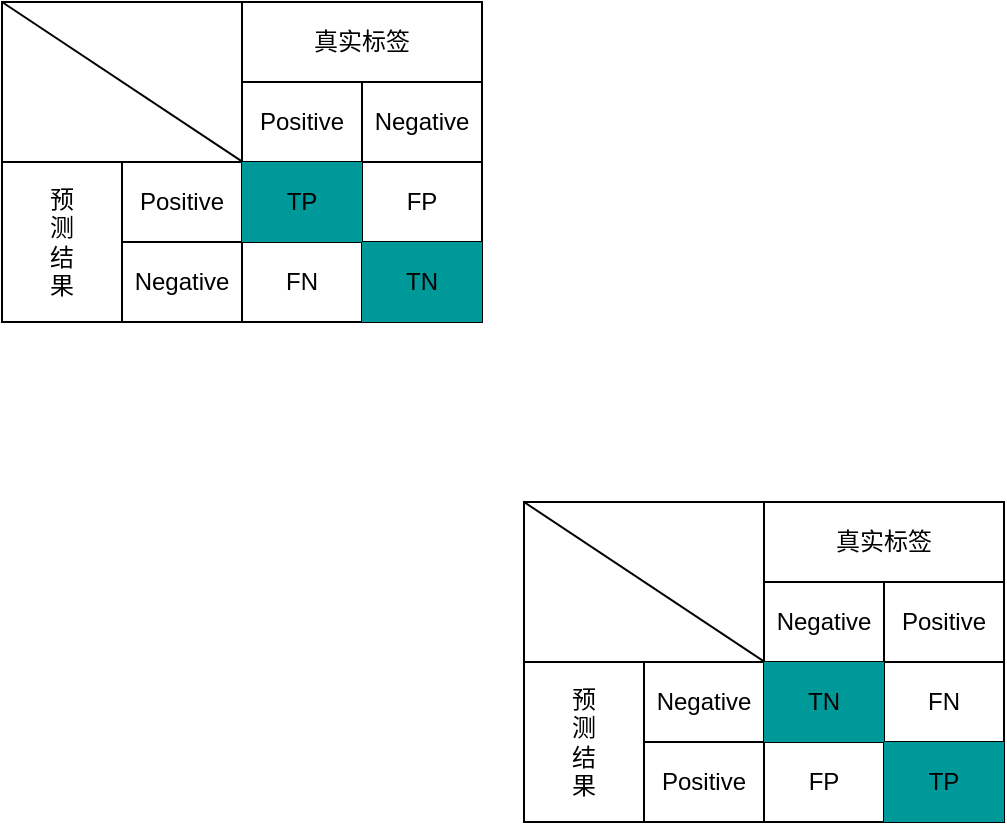 <mxfile version="20.3.7" type="github">
  <diagram id="wFE0QG_FPsp0jaGvCLVb" name="Page-1">
    <mxGraphModel dx="620" dy="347" grid="1" gridSize="10" guides="1" tooltips="1" connect="1" arrows="1" fold="1" page="1" pageScale="1" pageWidth="850" pageHeight="1100" math="0" shadow="0">
      <root>
        <mxCell id="0" />
        <mxCell id="1" parent="0" />
        <mxCell id="1DVEbp6qJdUZyQqGjvB6-1" value="" style="shape=table;html=1;whiteSpace=wrap;startSize=0;container=1;collapsible=0;childLayout=tableLayout;" parent="1" vertex="1">
          <mxGeometry x="109" y="300" width="240" height="160" as="geometry" />
        </mxCell>
        <mxCell id="1DVEbp6qJdUZyQqGjvB6-2" value="" style="shape=tableRow;horizontal=0;startSize=0;swimlaneHead=0;swimlaneBody=0;top=0;left=0;bottom=0;right=0;collapsible=0;dropTarget=0;fillColor=none;points=[[0,0.5],[1,0.5]];portConstraint=eastwest;" parent="1DVEbp6qJdUZyQqGjvB6-1" vertex="1">
          <mxGeometry width="240" height="40" as="geometry" />
        </mxCell>
        <mxCell id="1DVEbp6qJdUZyQqGjvB6-3" value="" style="shape=partialRectangle;html=1;whiteSpace=wrap;connectable=0;fillColor=none;top=0;left=0;bottom=0;right=0;overflow=hidden;rowspan=2;colspan=2;" parent="1DVEbp6qJdUZyQqGjvB6-2" vertex="1">
          <mxGeometry width="120" height="80" as="geometry">
            <mxRectangle width="60" height="40" as="alternateBounds" />
          </mxGeometry>
        </mxCell>
        <mxCell id="1DVEbp6qJdUZyQqGjvB6-4" value="" style="shape=partialRectangle;html=1;whiteSpace=wrap;connectable=0;fillColor=none;top=0;left=0;bottom=0;right=0;overflow=hidden;" parent="1DVEbp6qJdUZyQqGjvB6-2" vertex="1" visible="0">
          <mxGeometry x="60" width="60" height="40" as="geometry">
            <mxRectangle width="60" height="40" as="alternateBounds" />
          </mxGeometry>
        </mxCell>
        <mxCell id="1DVEbp6qJdUZyQqGjvB6-5" value="真实标签" style="shape=partialRectangle;html=1;whiteSpace=wrap;connectable=0;fillColor=none;top=0;left=0;bottom=0;right=0;overflow=hidden;rowspan=1;colspan=2;" parent="1DVEbp6qJdUZyQqGjvB6-2" vertex="1">
          <mxGeometry x="120" width="120" height="40" as="geometry">
            <mxRectangle width="60" height="40" as="alternateBounds" />
          </mxGeometry>
        </mxCell>
        <mxCell id="1DVEbp6qJdUZyQqGjvB6-18" style="shape=partialRectangle;html=1;whiteSpace=wrap;connectable=0;fillColor=none;top=0;left=0;bottom=0;right=0;overflow=hidden;" parent="1DVEbp6qJdUZyQqGjvB6-2" vertex="1" visible="0">
          <mxGeometry x="180" width="60" height="40" as="geometry">
            <mxRectangle width="60" height="40" as="alternateBounds" />
          </mxGeometry>
        </mxCell>
        <mxCell id="1DVEbp6qJdUZyQqGjvB6-6" value="" style="shape=tableRow;horizontal=0;startSize=0;swimlaneHead=0;swimlaneBody=0;top=0;left=0;bottom=0;right=0;collapsible=0;dropTarget=0;fillColor=none;points=[[0,0.5],[1,0.5]];portConstraint=eastwest;" parent="1DVEbp6qJdUZyQqGjvB6-1" vertex="1">
          <mxGeometry y="40" width="240" height="40" as="geometry" />
        </mxCell>
        <mxCell id="1DVEbp6qJdUZyQqGjvB6-7" value="" style="shape=partialRectangle;html=1;whiteSpace=wrap;connectable=0;fillColor=none;top=0;left=0;bottom=0;right=0;overflow=hidden;" parent="1DVEbp6qJdUZyQqGjvB6-6" vertex="1" visible="0">
          <mxGeometry width="60" height="40" as="geometry">
            <mxRectangle width="60" height="40" as="alternateBounds" />
          </mxGeometry>
        </mxCell>
        <mxCell id="1DVEbp6qJdUZyQqGjvB6-8" value="" style="shape=partialRectangle;html=1;whiteSpace=wrap;connectable=0;fillColor=none;top=0;left=0;bottom=0;right=0;overflow=hidden;" parent="1DVEbp6qJdUZyQqGjvB6-6" vertex="1" visible="0">
          <mxGeometry x="60" width="60" height="40" as="geometry">
            <mxRectangle width="60" height="40" as="alternateBounds" />
          </mxGeometry>
        </mxCell>
        <mxCell id="1DVEbp6qJdUZyQqGjvB6-9" value="Positive" style="shape=partialRectangle;html=1;whiteSpace=wrap;connectable=0;fillColor=none;top=0;left=0;bottom=0;right=0;overflow=hidden;" parent="1DVEbp6qJdUZyQqGjvB6-6" vertex="1">
          <mxGeometry x="120" width="60" height="40" as="geometry">
            <mxRectangle width="60" height="40" as="alternateBounds" />
          </mxGeometry>
        </mxCell>
        <mxCell id="1DVEbp6qJdUZyQqGjvB6-19" value="Negative" style="shape=partialRectangle;html=1;whiteSpace=wrap;connectable=0;fillColor=none;top=0;left=0;bottom=0;right=0;overflow=hidden;" parent="1DVEbp6qJdUZyQqGjvB6-6" vertex="1">
          <mxGeometry x="180" width="60" height="40" as="geometry">
            <mxRectangle width="60" height="40" as="alternateBounds" />
          </mxGeometry>
        </mxCell>
        <mxCell id="1DVEbp6qJdUZyQqGjvB6-10" value="" style="shape=tableRow;horizontal=0;startSize=0;swimlaneHead=0;swimlaneBody=0;top=0;left=0;bottom=0;right=0;collapsible=0;dropTarget=0;fillColor=none;points=[[0,0.5],[1,0.5]];portConstraint=eastwest;" parent="1DVEbp6qJdUZyQqGjvB6-1" vertex="1">
          <mxGeometry y="80" width="240" height="40" as="geometry" />
        </mxCell>
        <mxCell id="1DVEbp6qJdUZyQqGjvB6-11" value="预&lt;br&gt;测&lt;br&gt;结&lt;br&gt;果" style="shape=partialRectangle;html=1;whiteSpace=wrap;connectable=0;fillColor=none;top=0;left=0;bottom=0;right=0;overflow=hidden;rowspan=2;colspan=1;" parent="1DVEbp6qJdUZyQqGjvB6-10" vertex="1">
          <mxGeometry width="60" height="80" as="geometry">
            <mxRectangle width="60" height="40" as="alternateBounds" />
          </mxGeometry>
        </mxCell>
        <mxCell id="1DVEbp6qJdUZyQqGjvB6-12" value="Positive" style="shape=partialRectangle;html=1;whiteSpace=wrap;connectable=0;fillColor=none;top=0;left=0;bottom=0;right=0;overflow=hidden;" parent="1DVEbp6qJdUZyQqGjvB6-10" vertex="1">
          <mxGeometry x="60" width="60" height="40" as="geometry">
            <mxRectangle width="60" height="40" as="alternateBounds" />
          </mxGeometry>
        </mxCell>
        <mxCell id="1DVEbp6qJdUZyQqGjvB6-13" value="TP" style="shape=partialRectangle;html=1;whiteSpace=wrap;connectable=0;fillColor=#009999;top=0;left=0;bottom=0;right=0;overflow=hidden;pointerEvents=1;" parent="1DVEbp6qJdUZyQqGjvB6-10" vertex="1">
          <mxGeometry x="120" width="60" height="40" as="geometry">
            <mxRectangle width="60" height="40" as="alternateBounds" />
          </mxGeometry>
        </mxCell>
        <mxCell id="1DVEbp6qJdUZyQqGjvB6-20" value="FP" style="shape=partialRectangle;html=1;whiteSpace=wrap;connectable=0;fillColor=none;top=0;left=0;bottom=0;right=0;overflow=hidden;pointerEvents=1;" parent="1DVEbp6qJdUZyQqGjvB6-10" vertex="1">
          <mxGeometry x="180" width="60" height="40" as="geometry">
            <mxRectangle width="60" height="40" as="alternateBounds" />
          </mxGeometry>
        </mxCell>
        <mxCell id="1DVEbp6qJdUZyQqGjvB6-14" style="shape=tableRow;horizontal=0;startSize=0;swimlaneHead=0;swimlaneBody=0;top=0;left=0;bottom=0;right=0;collapsible=0;dropTarget=0;fillColor=none;points=[[0,0.5],[1,0.5]];portConstraint=eastwest;" parent="1DVEbp6qJdUZyQqGjvB6-1" vertex="1">
          <mxGeometry y="120" width="240" height="40" as="geometry" />
        </mxCell>
        <mxCell id="1DVEbp6qJdUZyQqGjvB6-15" value="&#xa;&lt;span style=&quot;color: rgb(77, 77, 77); font-family: -apple-system, &amp;quot;SF UI Text&amp;quot;, Arial, &amp;quot;PingFang SC&amp;quot;, &amp;quot;Hiragino Sans GB&amp;quot;, &amp;quot;Microsoft YaHei&amp;quot;, &amp;quot;WenQuanYi Micro Hei&amp;quot;, sans-serif, SimHei, SimSun; font-size: 16px; font-style: normal; font-variant-ligatures: normal; font-variant-caps: normal; font-weight: 400; letter-spacing: normal; orphans: 2; text-align: start; text-indent: 0px; text-transform: none; widows: 2; word-spacing: 0px; -webkit-text-stroke-width: 0px; background-color: rgb(255, 255, 255); text-decoration-thickness: initial; text-decoration-style: initial; text-decoration-color: initial; float: none; display: inline !important;&quot;&gt;Negative&lt;/span&gt;&#xa;&#xa;" style="shape=partialRectangle;html=1;whiteSpace=wrap;connectable=0;fillColor=none;top=0;left=0;bottom=0;right=0;overflow=hidden;" parent="1DVEbp6qJdUZyQqGjvB6-14" vertex="1" visible="0">
          <mxGeometry width="60" height="40" as="geometry">
            <mxRectangle width="60" height="40" as="alternateBounds" />
          </mxGeometry>
        </mxCell>
        <mxCell id="1DVEbp6qJdUZyQqGjvB6-16" value="Negative" style="shape=partialRectangle;html=1;whiteSpace=wrap;connectable=0;fillColor=none;top=0;left=0;bottom=0;right=0;overflow=hidden;" parent="1DVEbp6qJdUZyQqGjvB6-14" vertex="1">
          <mxGeometry x="60" width="60" height="40" as="geometry">
            <mxRectangle width="60" height="40" as="alternateBounds" />
          </mxGeometry>
        </mxCell>
        <mxCell id="1DVEbp6qJdUZyQqGjvB6-17" value="FN" style="shape=partialRectangle;html=1;whiteSpace=wrap;connectable=0;fillColor=none;top=0;left=0;bottom=0;right=0;overflow=hidden;pointerEvents=1;" parent="1DVEbp6qJdUZyQqGjvB6-14" vertex="1">
          <mxGeometry x="120" width="60" height="40" as="geometry">
            <mxRectangle width="60" height="40" as="alternateBounds" />
          </mxGeometry>
        </mxCell>
        <mxCell id="1DVEbp6qJdUZyQqGjvB6-21" value="TN" style="shape=partialRectangle;html=1;whiteSpace=wrap;connectable=0;fillColor=#009999;top=0;left=0;bottom=0;right=0;overflow=hidden;pointerEvents=1;" parent="1DVEbp6qJdUZyQqGjvB6-14" vertex="1">
          <mxGeometry x="180" width="60" height="40" as="geometry">
            <mxRectangle width="60" height="40" as="alternateBounds" />
          </mxGeometry>
        </mxCell>
        <mxCell id="1DVEbp6qJdUZyQqGjvB6-22" value="" style="endArrow=none;html=1;rounded=0;entryX=0.499;entryY=-0.01;entryDx=0;entryDy=0;entryPerimeter=0;" parent="1" target="1DVEbp6qJdUZyQqGjvB6-10" edge="1">
          <mxGeometry width="50" height="50" relative="1" as="geometry">
            <mxPoint x="109" y="300" as="sourcePoint" />
            <mxPoint x="159" y="250" as="targetPoint" />
          </mxGeometry>
        </mxCell>
        <mxCell id="igley3KflFWfIt3_yD4j-1" value="" style="shape=table;html=1;whiteSpace=wrap;startSize=0;container=1;collapsible=0;childLayout=tableLayout;" vertex="1" parent="1">
          <mxGeometry x="370" y="550" width="240" height="160" as="geometry" />
        </mxCell>
        <mxCell id="igley3KflFWfIt3_yD4j-2" value="" style="shape=tableRow;horizontal=0;startSize=0;swimlaneHead=0;swimlaneBody=0;top=0;left=0;bottom=0;right=0;collapsible=0;dropTarget=0;fillColor=none;points=[[0,0.5],[1,0.5]];portConstraint=eastwest;" vertex="1" parent="igley3KflFWfIt3_yD4j-1">
          <mxGeometry width="240" height="40" as="geometry" />
        </mxCell>
        <mxCell id="igley3KflFWfIt3_yD4j-3" value="" style="shape=partialRectangle;html=1;whiteSpace=wrap;connectable=0;fillColor=none;top=0;left=0;bottom=0;right=0;overflow=hidden;rowspan=2;colspan=2;" vertex="1" parent="igley3KflFWfIt3_yD4j-2">
          <mxGeometry width="120" height="80" as="geometry">
            <mxRectangle width="60" height="40" as="alternateBounds" />
          </mxGeometry>
        </mxCell>
        <mxCell id="igley3KflFWfIt3_yD4j-4" value="" style="shape=partialRectangle;html=1;whiteSpace=wrap;connectable=0;fillColor=none;top=0;left=0;bottom=0;right=0;overflow=hidden;" vertex="1" visible="0" parent="igley3KflFWfIt3_yD4j-2">
          <mxGeometry x="60" width="60" height="40" as="geometry">
            <mxRectangle width="60" height="40" as="alternateBounds" />
          </mxGeometry>
        </mxCell>
        <mxCell id="igley3KflFWfIt3_yD4j-5" value="真实标签" style="shape=partialRectangle;html=1;whiteSpace=wrap;connectable=0;fillColor=none;top=0;left=0;bottom=0;right=0;overflow=hidden;rowspan=1;colspan=2;" vertex="1" parent="igley3KflFWfIt3_yD4j-2">
          <mxGeometry x="120" width="120" height="40" as="geometry">
            <mxRectangle width="60" height="40" as="alternateBounds" />
          </mxGeometry>
        </mxCell>
        <mxCell id="igley3KflFWfIt3_yD4j-6" style="shape=partialRectangle;html=1;whiteSpace=wrap;connectable=0;fillColor=none;top=0;left=0;bottom=0;right=0;overflow=hidden;" vertex="1" visible="0" parent="igley3KflFWfIt3_yD4j-2">
          <mxGeometry x="180" width="60" height="40" as="geometry">
            <mxRectangle width="60" height="40" as="alternateBounds" />
          </mxGeometry>
        </mxCell>
        <mxCell id="igley3KflFWfIt3_yD4j-7" value="" style="shape=tableRow;horizontal=0;startSize=0;swimlaneHead=0;swimlaneBody=0;top=0;left=0;bottom=0;right=0;collapsible=0;dropTarget=0;fillColor=none;points=[[0,0.5],[1,0.5]];portConstraint=eastwest;" vertex="1" parent="igley3KflFWfIt3_yD4j-1">
          <mxGeometry y="40" width="240" height="40" as="geometry" />
        </mxCell>
        <mxCell id="igley3KflFWfIt3_yD4j-8" value="" style="shape=partialRectangle;html=1;whiteSpace=wrap;connectable=0;fillColor=none;top=0;left=0;bottom=0;right=0;overflow=hidden;" vertex="1" visible="0" parent="igley3KflFWfIt3_yD4j-7">
          <mxGeometry width="60" height="40" as="geometry">
            <mxRectangle width="60" height="40" as="alternateBounds" />
          </mxGeometry>
        </mxCell>
        <mxCell id="igley3KflFWfIt3_yD4j-9" value="" style="shape=partialRectangle;html=1;whiteSpace=wrap;connectable=0;fillColor=none;top=0;left=0;bottom=0;right=0;overflow=hidden;" vertex="1" visible="0" parent="igley3KflFWfIt3_yD4j-7">
          <mxGeometry x="60" width="60" height="40" as="geometry">
            <mxRectangle width="60" height="40" as="alternateBounds" />
          </mxGeometry>
        </mxCell>
        <mxCell id="igley3KflFWfIt3_yD4j-10" value="Negative" style="shape=partialRectangle;html=1;whiteSpace=wrap;connectable=0;fillColor=none;top=0;left=0;bottom=0;right=0;overflow=hidden;" vertex="1" parent="igley3KflFWfIt3_yD4j-7">
          <mxGeometry x="120" width="60" height="40" as="geometry">
            <mxRectangle width="60" height="40" as="alternateBounds" />
          </mxGeometry>
        </mxCell>
        <mxCell id="igley3KflFWfIt3_yD4j-11" value="Positive" style="shape=partialRectangle;html=1;whiteSpace=wrap;connectable=0;fillColor=none;top=0;left=0;bottom=0;right=0;overflow=hidden;" vertex="1" parent="igley3KflFWfIt3_yD4j-7">
          <mxGeometry x="180" width="60" height="40" as="geometry">
            <mxRectangle width="60" height="40" as="alternateBounds" />
          </mxGeometry>
        </mxCell>
        <mxCell id="igley3KflFWfIt3_yD4j-12" value="" style="shape=tableRow;horizontal=0;startSize=0;swimlaneHead=0;swimlaneBody=0;top=0;left=0;bottom=0;right=0;collapsible=0;dropTarget=0;fillColor=none;points=[[0,0.5],[1,0.5]];portConstraint=eastwest;" vertex="1" parent="igley3KflFWfIt3_yD4j-1">
          <mxGeometry y="80" width="240" height="40" as="geometry" />
        </mxCell>
        <mxCell id="igley3KflFWfIt3_yD4j-13" value="预&lt;br&gt;测&lt;br&gt;结&lt;br&gt;果" style="shape=partialRectangle;html=1;whiteSpace=wrap;connectable=0;fillColor=none;top=0;left=0;bottom=0;right=0;overflow=hidden;rowspan=2;colspan=1;" vertex="1" parent="igley3KflFWfIt3_yD4j-12">
          <mxGeometry width="60" height="80" as="geometry">
            <mxRectangle width="60" height="40" as="alternateBounds" />
          </mxGeometry>
        </mxCell>
        <mxCell id="igley3KflFWfIt3_yD4j-14" value="Negative" style="shape=partialRectangle;html=1;whiteSpace=wrap;connectable=0;fillColor=none;top=0;left=0;bottom=0;right=0;overflow=hidden;" vertex="1" parent="igley3KflFWfIt3_yD4j-12">
          <mxGeometry x="60" width="60" height="40" as="geometry">
            <mxRectangle width="60" height="40" as="alternateBounds" />
          </mxGeometry>
        </mxCell>
        <mxCell id="igley3KflFWfIt3_yD4j-15" value="TN" style="shape=partialRectangle;html=1;whiteSpace=wrap;connectable=0;fillColor=#009999;top=0;left=0;bottom=0;right=0;overflow=hidden;pointerEvents=1;" vertex="1" parent="igley3KflFWfIt3_yD4j-12">
          <mxGeometry x="120" width="60" height="40" as="geometry">
            <mxRectangle width="60" height="40" as="alternateBounds" />
          </mxGeometry>
        </mxCell>
        <mxCell id="igley3KflFWfIt3_yD4j-16" value="FN" style="shape=partialRectangle;html=1;whiteSpace=wrap;connectable=0;fillColor=none;top=0;left=0;bottom=0;right=0;overflow=hidden;pointerEvents=1;" vertex="1" parent="igley3KflFWfIt3_yD4j-12">
          <mxGeometry x="180" width="60" height="40" as="geometry">
            <mxRectangle width="60" height="40" as="alternateBounds" />
          </mxGeometry>
        </mxCell>
        <mxCell id="igley3KflFWfIt3_yD4j-17" style="shape=tableRow;horizontal=0;startSize=0;swimlaneHead=0;swimlaneBody=0;top=0;left=0;bottom=0;right=0;collapsible=0;dropTarget=0;fillColor=none;points=[[0,0.5],[1,0.5]];portConstraint=eastwest;" vertex="1" parent="igley3KflFWfIt3_yD4j-1">
          <mxGeometry y="120" width="240" height="40" as="geometry" />
        </mxCell>
        <mxCell id="igley3KflFWfIt3_yD4j-18" value="&#xa;&lt;span style=&quot;color: rgb(77, 77, 77); font-family: -apple-system, &amp;quot;SF UI Text&amp;quot;, Arial, &amp;quot;PingFang SC&amp;quot;, &amp;quot;Hiragino Sans GB&amp;quot;, &amp;quot;Microsoft YaHei&amp;quot;, &amp;quot;WenQuanYi Micro Hei&amp;quot;, sans-serif, SimHei, SimSun; font-size: 16px; font-style: normal; font-variant-ligatures: normal; font-variant-caps: normal; font-weight: 400; letter-spacing: normal; orphans: 2; text-align: start; text-indent: 0px; text-transform: none; widows: 2; word-spacing: 0px; -webkit-text-stroke-width: 0px; background-color: rgb(255, 255, 255); text-decoration-thickness: initial; text-decoration-style: initial; text-decoration-color: initial; float: none; display: inline !important;&quot;&gt;Negative&lt;/span&gt;&#xa;&#xa;" style="shape=partialRectangle;html=1;whiteSpace=wrap;connectable=0;fillColor=none;top=0;left=0;bottom=0;right=0;overflow=hidden;" vertex="1" visible="0" parent="igley3KflFWfIt3_yD4j-17">
          <mxGeometry width="60" height="40" as="geometry">
            <mxRectangle width="60" height="40" as="alternateBounds" />
          </mxGeometry>
        </mxCell>
        <mxCell id="igley3KflFWfIt3_yD4j-19" value="Positive" style="shape=partialRectangle;html=1;whiteSpace=wrap;connectable=0;fillColor=none;top=0;left=0;bottom=0;right=0;overflow=hidden;" vertex="1" parent="igley3KflFWfIt3_yD4j-17">
          <mxGeometry x="60" width="60" height="40" as="geometry">
            <mxRectangle width="60" height="40" as="alternateBounds" />
          </mxGeometry>
        </mxCell>
        <mxCell id="igley3KflFWfIt3_yD4j-20" value="FP" style="shape=partialRectangle;html=1;whiteSpace=wrap;connectable=0;fillColor=none;top=0;left=0;bottom=0;right=0;overflow=hidden;pointerEvents=1;" vertex="1" parent="igley3KflFWfIt3_yD4j-17">
          <mxGeometry x="120" width="60" height="40" as="geometry">
            <mxRectangle width="60" height="40" as="alternateBounds" />
          </mxGeometry>
        </mxCell>
        <mxCell id="igley3KflFWfIt3_yD4j-21" value="TP" style="shape=partialRectangle;html=1;whiteSpace=wrap;connectable=0;fillColor=#009999;top=0;left=0;bottom=0;right=0;overflow=hidden;pointerEvents=1;" vertex="1" parent="igley3KflFWfIt3_yD4j-17">
          <mxGeometry x="180" width="60" height="40" as="geometry">
            <mxRectangle width="60" height="40" as="alternateBounds" />
          </mxGeometry>
        </mxCell>
        <mxCell id="igley3KflFWfIt3_yD4j-22" value="" style="endArrow=none;html=1;rounded=0;entryX=0.499;entryY=-0.01;entryDx=0;entryDy=0;entryPerimeter=0;" edge="1" parent="1" target="igley3KflFWfIt3_yD4j-12">
          <mxGeometry width="50" height="50" relative="1" as="geometry">
            <mxPoint x="370" y="550" as="sourcePoint" />
            <mxPoint x="420" y="500" as="targetPoint" />
          </mxGeometry>
        </mxCell>
      </root>
    </mxGraphModel>
  </diagram>
</mxfile>
